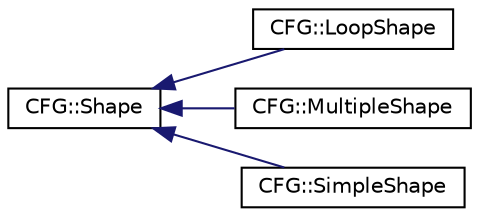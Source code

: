 digraph "Graphical Class Hierarchy"
{
  edge [fontname="Helvetica",fontsize="10",labelfontname="Helvetica",labelfontsize="10"];
  node [fontname="Helvetica",fontsize="10",shape=record];
  rankdir="LR";
  Node0 [label="CFG::Shape",height=0.2,width=0.4,color="black", fillcolor="white", style="filled",URL="$struct_c_f_g_1_1_shape.html"];
  Node0 -> Node1 [dir="back",color="midnightblue",fontsize="10",style="solid",fontname="Helvetica"];
  Node1 [label="CFG::LoopShape",height=0.2,width=0.4,color="black", fillcolor="white", style="filled",URL="$struct_c_f_g_1_1_loop_shape.html"];
  Node0 -> Node2 [dir="back",color="midnightblue",fontsize="10",style="solid",fontname="Helvetica"];
  Node2 [label="CFG::MultipleShape",height=0.2,width=0.4,color="black", fillcolor="white", style="filled",URL="$struct_c_f_g_1_1_multiple_shape.html"];
  Node0 -> Node3 [dir="back",color="midnightblue",fontsize="10",style="solid",fontname="Helvetica"];
  Node3 [label="CFG::SimpleShape",height=0.2,width=0.4,color="black", fillcolor="white", style="filled",URL="$struct_c_f_g_1_1_simple_shape.html"];
}
